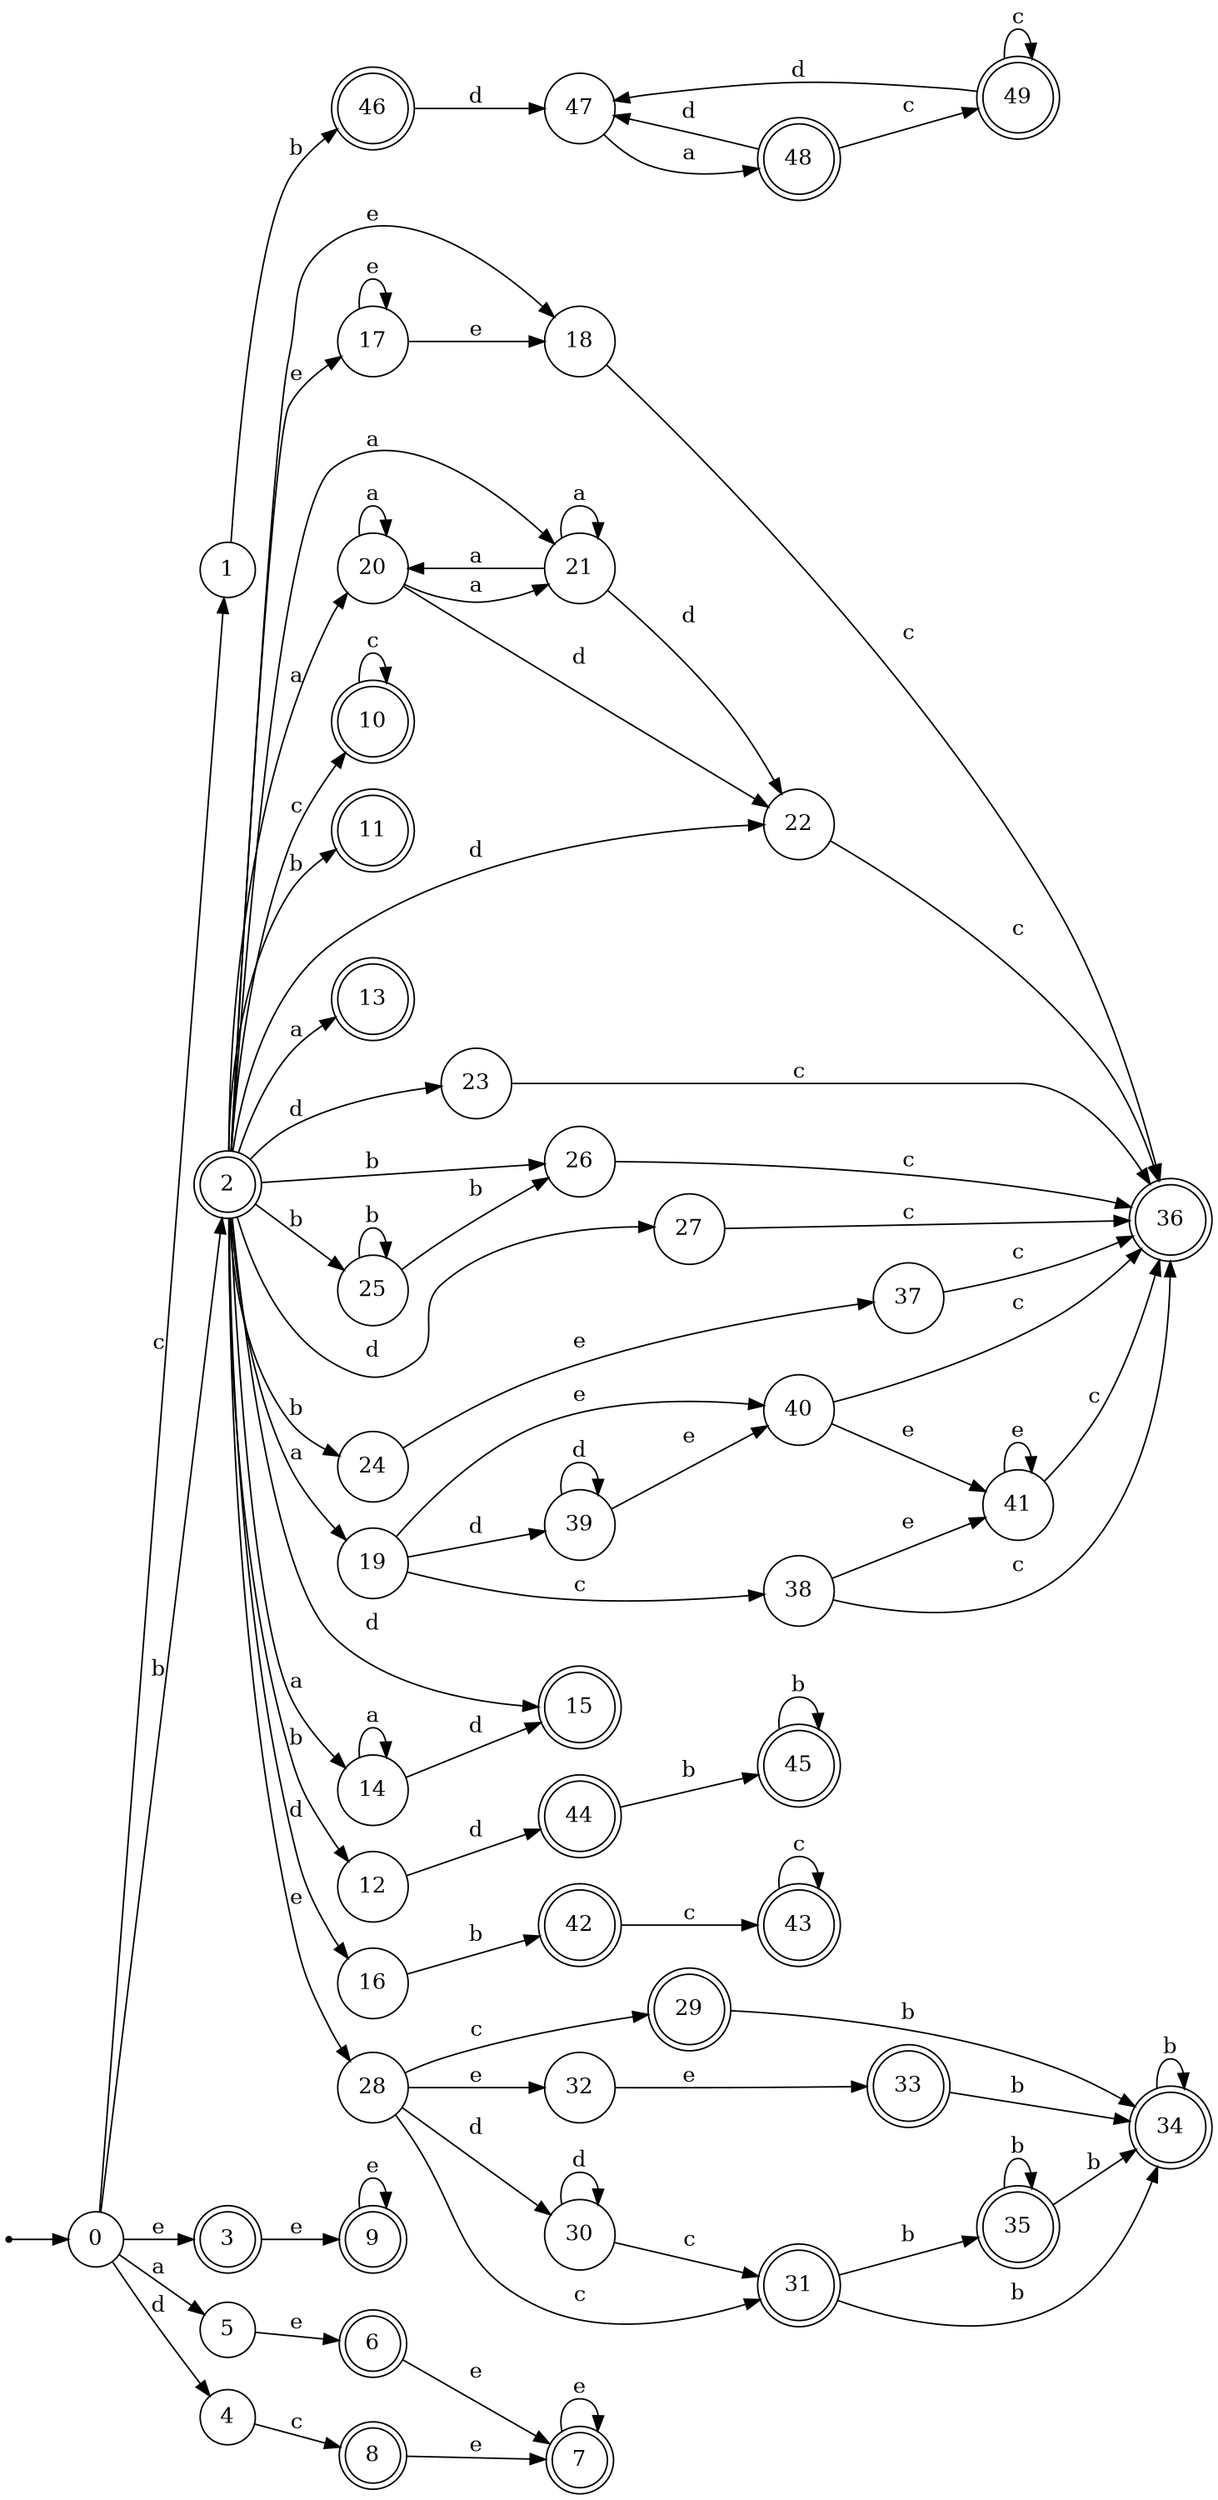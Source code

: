 digraph finite_state_machine {
rankdir=LR;
size="20,20";
node [shape = point]; "dummy0"
node [shape = circle]; "0";
"dummy0" -> "0";
node [shape = circle]; "1";
node [shape = doublecircle]; "2";node [shape = doublecircle]; "3";node [shape = circle]; "4";
node [shape = circle]; "5";
node [shape = doublecircle]; "6";node [shape = doublecircle]; "7";node [shape = doublecircle]; "8";node [shape = doublecircle]; "9";node [shape = doublecircle]; "10";node [shape = doublecircle]; "11";node [shape = circle]; "12";
node [shape = doublecircle]; "13";node [shape = circle]; "14";
node [shape = doublecircle]; "15";node [shape = circle]; "16";
node [shape = circle]; "17";
node [shape = circle]; "18";
node [shape = circle]; "19";
node [shape = circle]; "20";
node [shape = circle]; "21";
node [shape = circle]; "22";
node [shape = circle]; "23";
node [shape = circle]; "24";
node [shape = circle]; "25";
node [shape = circle]; "26";
node [shape = circle]; "27";
node [shape = circle]; "28";
node [shape = doublecircle]; "29";node [shape = circle]; "30";
node [shape = doublecircle]; "31";node [shape = circle]; "32";
node [shape = doublecircle]; "33";node [shape = doublecircle]; "34";node [shape = doublecircle]; "35";node [shape = doublecircle]; "36";node [shape = circle]; "37";
node [shape = circle]; "38";
node [shape = circle]; "39";
node [shape = circle]; "40";
node [shape = circle]; "41";
node [shape = doublecircle]; "42";node [shape = doublecircle]; "43";node [shape = doublecircle]; "44";node [shape = doublecircle]; "45";node [shape = doublecircle]; "46";node [shape = circle]; "47";
node [shape = doublecircle]; "48";node [shape = doublecircle]; "49";"0" -> "1" [label = "c"];
 "0" -> "2" [label = "b"];
 "0" -> "3" [label = "e"];
 "0" -> "4" [label = "d"];
 "0" -> "5" [label = "a"];
 "5" -> "6" [label = "e"];
 "6" -> "7" [label = "e"];
 "7" -> "7" [label = "e"];
 "4" -> "8" [label = "c"];
 "8" -> "7" [label = "e"];
 "3" -> "9" [label = "e"];
 "9" -> "9" [label = "e"];
 "2" -> "10" [label = "c"];
 "2" -> "24" [label = "b"];
 "2" -> "25" [label = "b"];
 "2" -> "26" [label = "b"];
 "2" -> "11" [label = "b"];
 "2" -> "12" [label = "b"];
 "2" -> "19" [label = "a"];
 "2" -> "20" [label = "a"];
 "2" -> "21" [label = "a"];
 "2" -> "13" [label = "a"];
 "2" -> "14" [label = "a"];
 "2" -> "16" [label = "d"];
 "2" -> "22" [label = "d"];
 "2" -> "23" [label = "d"];
 "2" -> "27" [label = "d"];
 "2" -> "15" [label = "d"];
 "2" -> "17" [label = "e"];
 "2" -> "18" [label = "e"];
 "2" -> "28" [label = "e"];
 "28" -> "29" [label = "c"];
 "28" -> "31" [label = "c"];
 "28" -> "30" [label = "d"];
 "28" -> "32" [label = "e"];
 "32" -> "33" [label = "e"];
 "33" -> "34" [label = "b"];
 "34" -> "34" [label = "b"];
 "31" -> "34" [label = "b"];
 "31" -> "35" [label = "b"];
 "35" -> "34" [label = "b"];
 "35" -> "35" [label = "b"];
 "30" -> "30" [label = "d"];
 "30" -> "31" [label = "c"];
 "29" -> "34" [label = "b"];
 "27" -> "36" [label = "c"];
 "26" -> "36" [label = "c"];
 "25" -> "25" [label = "b"];
 "25" -> "26" [label = "b"];
 "24" -> "37" [label = "e"];
 "37" -> "36" [label = "c"];
 "23" -> "36" [label = "c"];
 "22" -> "36" [label = "c"];
 "21" -> "20" [label = "a"];
 "21" -> "21" [label = "a"];
 "21" -> "22" [label = "d"];
 "20" -> "20" [label = "a"];
 "20" -> "21" [label = "a"];
 "20" -> "22" [label = "d"];
 "19" -> "38" [label = "c"];
 "19" -> "39" [label = "d"];
 "19" -> "40" [label = "e"];
 "40" -> "41" [label = "e"];
 "40" -> "36" [label = "c"];
 "41" -> "41" [label = "e"];
 "41" -> "36" [label = "c"];
 "39" -> "39" [label = "d"];
 "39" -> "40" [label = "e"];
 "38" -> "41" [label = "e"];
 "38" -> "36" [label = "c"];
 "18" -> "36" [label = "c"];
 "17" -> "17" [label = "e"];
 "17" -> "18" [label = "e"];
 "16" -> "42" [label = "b"];
 "42" -> "43" [label = "c"];
 "43" -> "43" [label = "c"];
 "14" -> "14" [label = "a"];
 "14" -> "15" [label = "d"];
 "12" -> "44" [label = "d"];
 "44" -> "45" [label = "b"];
 "45" -> "45" [label = "b"];
 "10" -> "10" [label = "c"];
 "1" -> "46" [label = "b"];
 "46" -> "47" [label = "d"];
 "47" -> "48" [label = "a"];
 "48" -> "47" [label = "d"];
 "48" -> "49" [label = "c"];
 "49" -> "49" [label = "c"];
 "49" -> "47" [label = "d"];
 }
